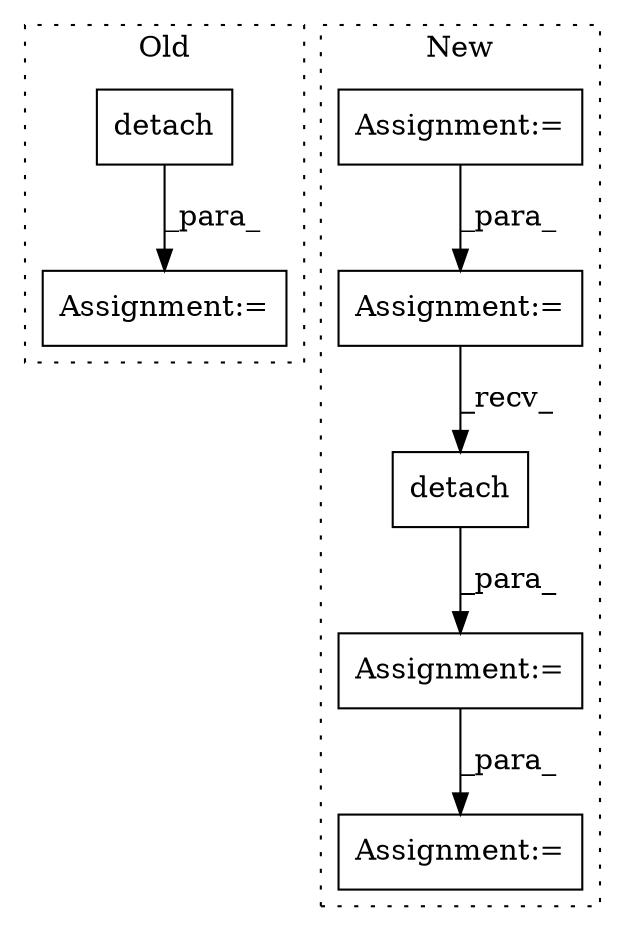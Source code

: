 digraph G {
subgraph cluster0 {
1 [label="detach" a="32" s="731" l="8" shape="box"];
5 [label="Assignment:=" a="7" s="722" l="1" shape="box"];
label = "Old";
style="dotted";
}
subgraph cluster1 {
2 [label="detach" a="32" s="1039" l="8" shape="box"];
3 [label="Assignment:=" a="7" s="1289" l="1" shape="box"];
4 [label="Assignment:=" a="7" s="1111" l="29" shape="box"];
6 [label="Assignment:=" a="7" s="777" l="1" shape="box"];
7 [label="Assignment:=" a="7" s="1382" l="28" shape="box"];
label = "New";
style="dotted";
}
1 -> 5 [label="_para_"];
2 -> 7 [label="_para_"];
4 -> 2 [label="_recv_"];
6 -> 4 [label="_para_"];
7 -> 3 [label="_para_"];
}